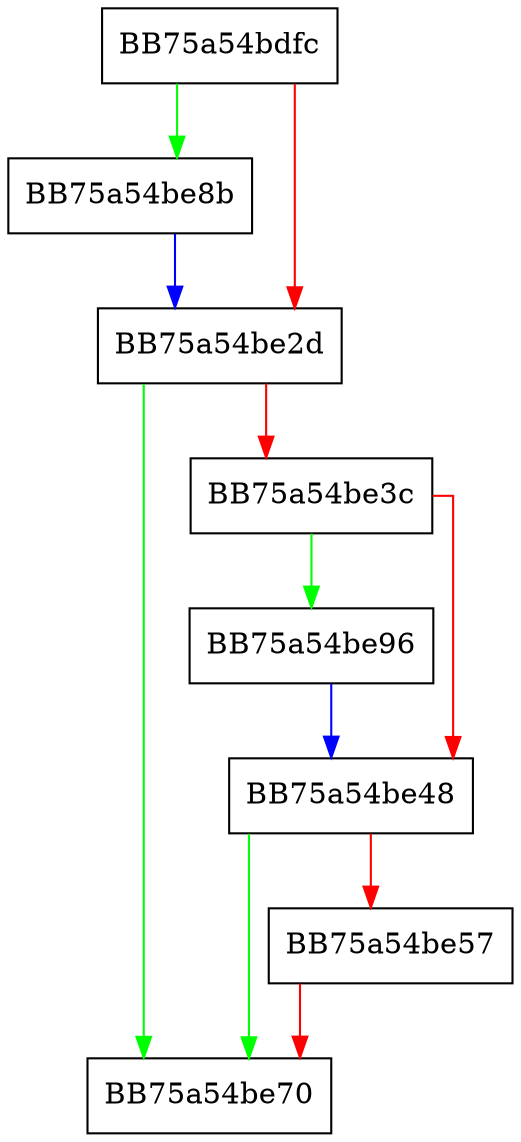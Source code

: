 digraph Initialize {
  node [shape="box"];
  graph [splines=ortho];
  BB75a54bdfc -> BB75a54be8b [color="green"];
  BB75a54bdfc -> BB75a54be2d [color="red"];
  BB75a54be2d -> BB75a54be70 [color="green"];
  BB75a54be2d -> BB75a54be3c [color="red"];
  BB75a54be3c -> BB75a54be96 [color="green"];
  BB75a54be3c -> BB75a54be48 [color="red"];
  BB75a54be48 -> BB75a54be70 [color="green"];
  BB75a54be48 -> BB75a54be57 [color="red"];
  BB75a54be57 -> BB75a54be70 [color="red"];
  BB75a54be8b -> BB75a54be2d [color="blue"];
  BB75a54be96 -> BB75a54be48 [color="blue"];
}